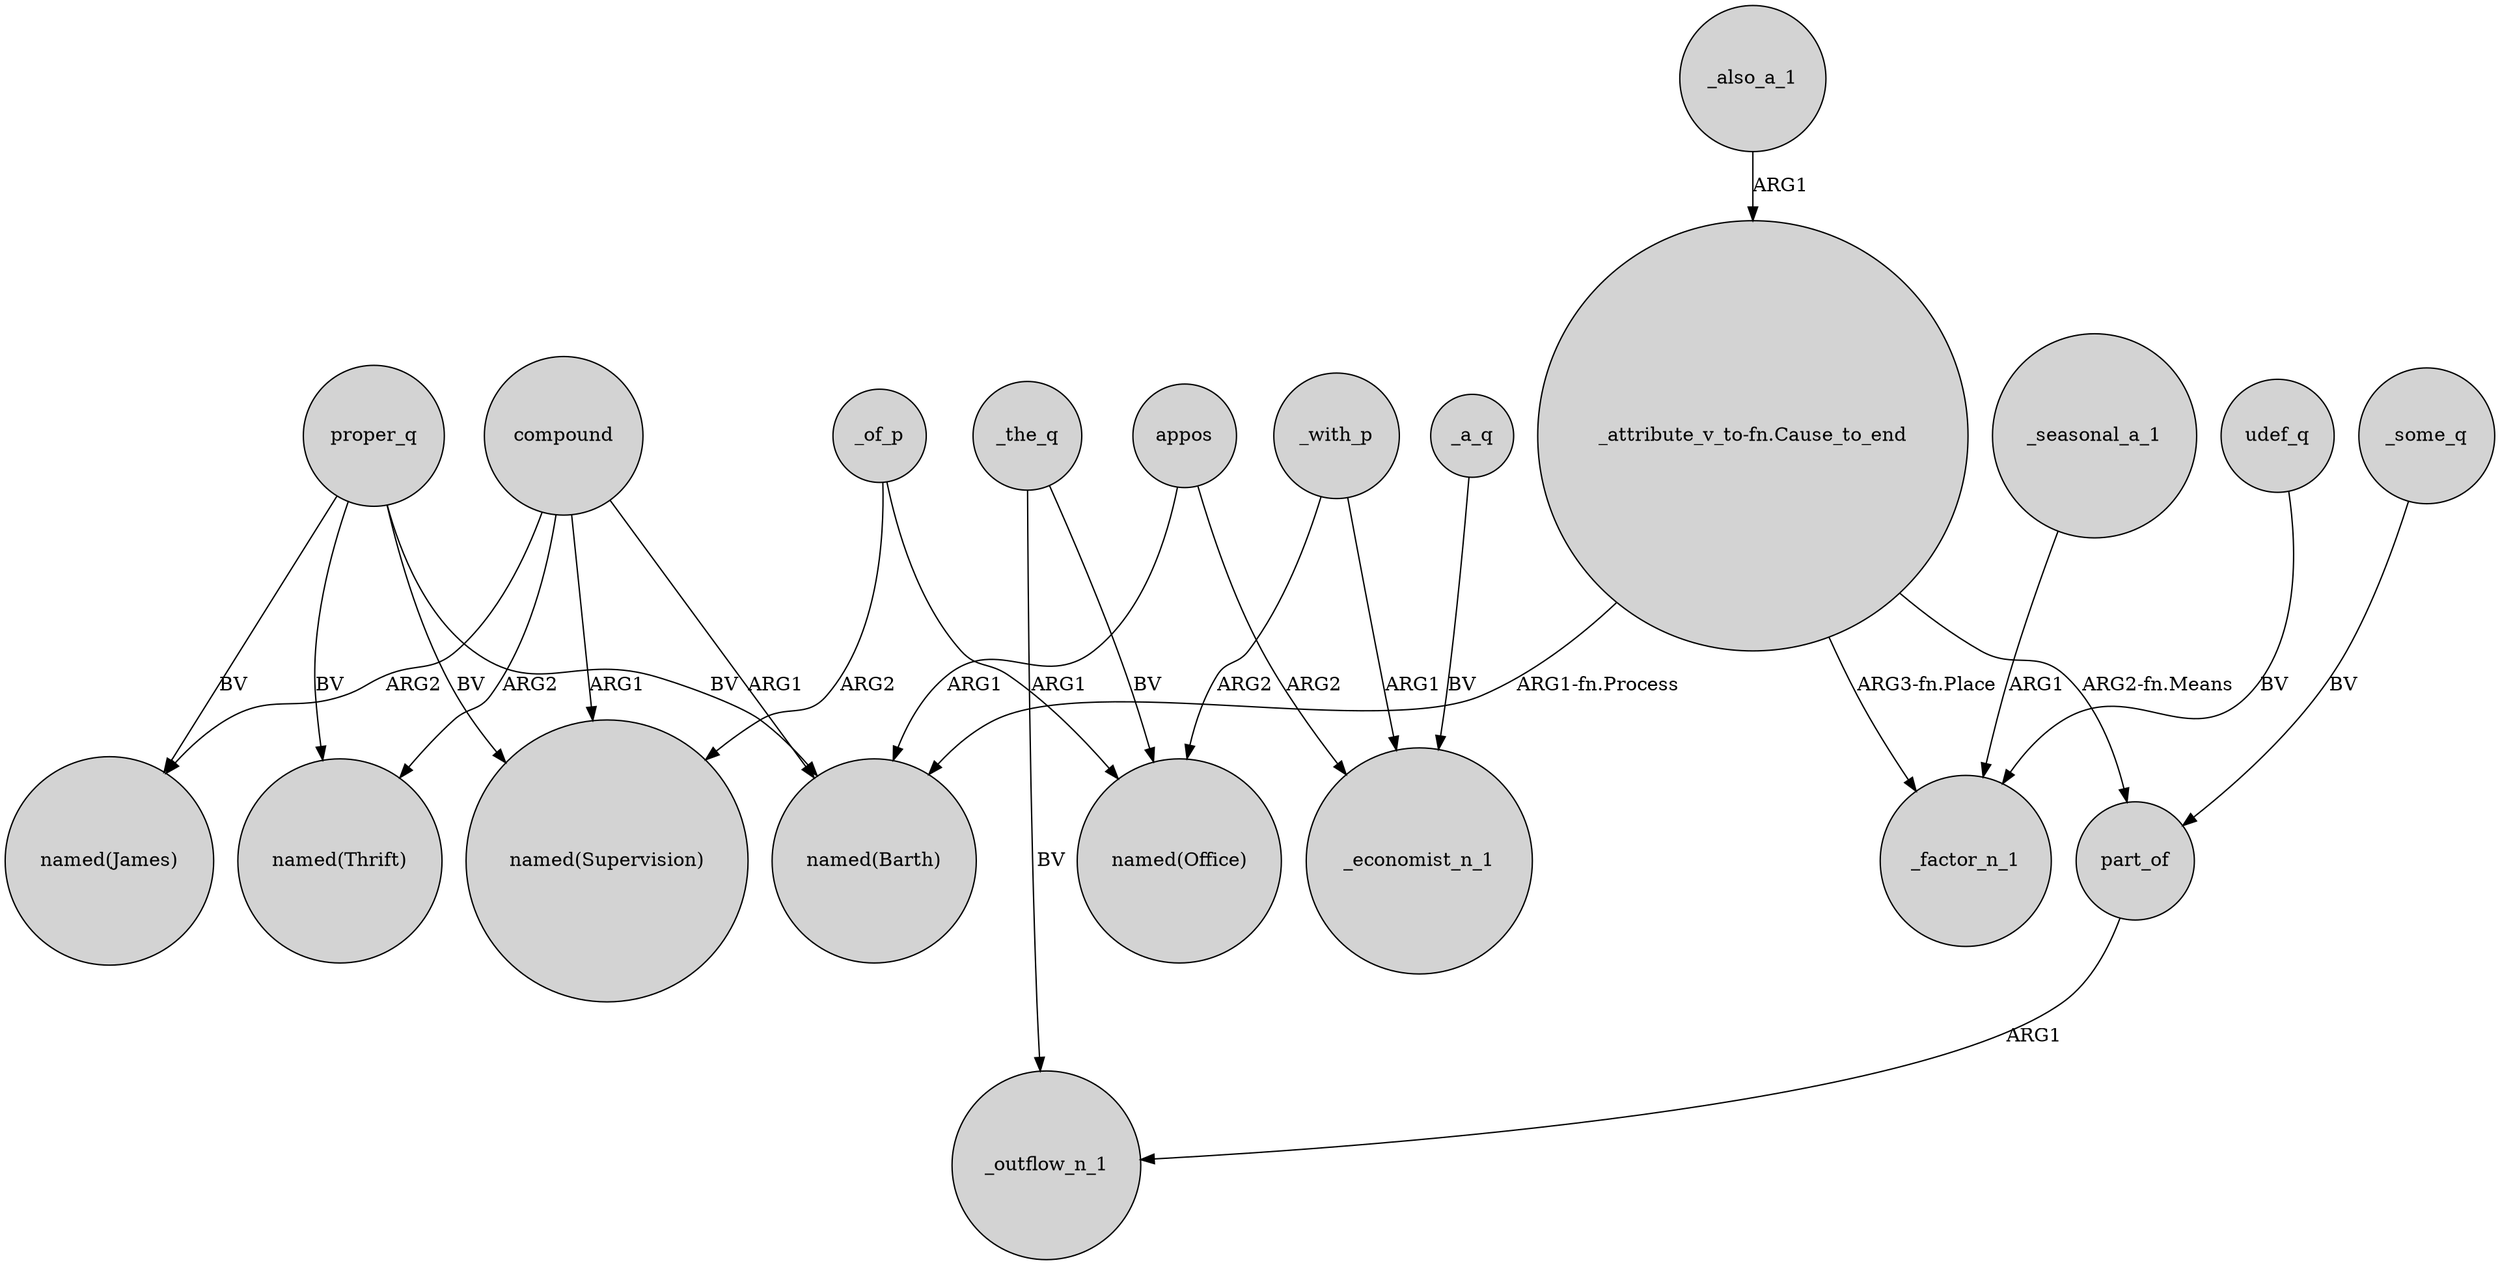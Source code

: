 digraph {
	node [shape=circle style=filled]
	compound -> "named(Thrift)" [label=ARG2]
	_also_a_1 -> "_attribute_v_to-fn.Cause_to_end" [label=ARG1]
	"_attribute_v_to-fn.Cause_to_end" -> "named(Barth)" [label="ARG1-fn.Process"]
	proper_q -> "named(James)" [label=BV]
	compound -> "named(Barth)" [label=ARG1]
	proper_q -> "named(Supervision)" [label=BV]
	_of_p -> "named(Supervision)" [label=ARG2]
	"_attribute_v_to-fn.Cause_to_end" -> part_of [label="ARG2-fn.Means"]
	_a_q -> _economist_n_1 [label=BV]
	_the_q -> "named(Office)" [label=BV]
	_of_p -> "named(Office)" [label=ARG1]
	appos -> _economist_n_1 [label=ARG2]
	_with_p -> _economist_n_1 [label=ARG1]
	proper_q -> "named(Barth)" [label=BV]
	_with_p -> "named(Office)" [label=ARG2]
	proper_q -> "named(Thrift)" [label=BV]
	udef_q -> _factor_n_1 [label=BV]
	_some_q -> part_of [label=BV]
	part_of -> _outflow_n_1 [label=ARG1]
	compound -> "named(James)" [label=ARG2]
	"_attribute_v_to-fn.Cause_to_end" -> _factor_n_1 [label="ARG3-fn.Place"]
	appos -> "named(Barth)" [label=ARG1]
	_seasonal_a_1 -> _factor_n_1 [label=ARG1]
	_the_q -> _outflow_n_1 [label=BV]
	compound -> "named(Supervision)" [label=ARG1]
}
